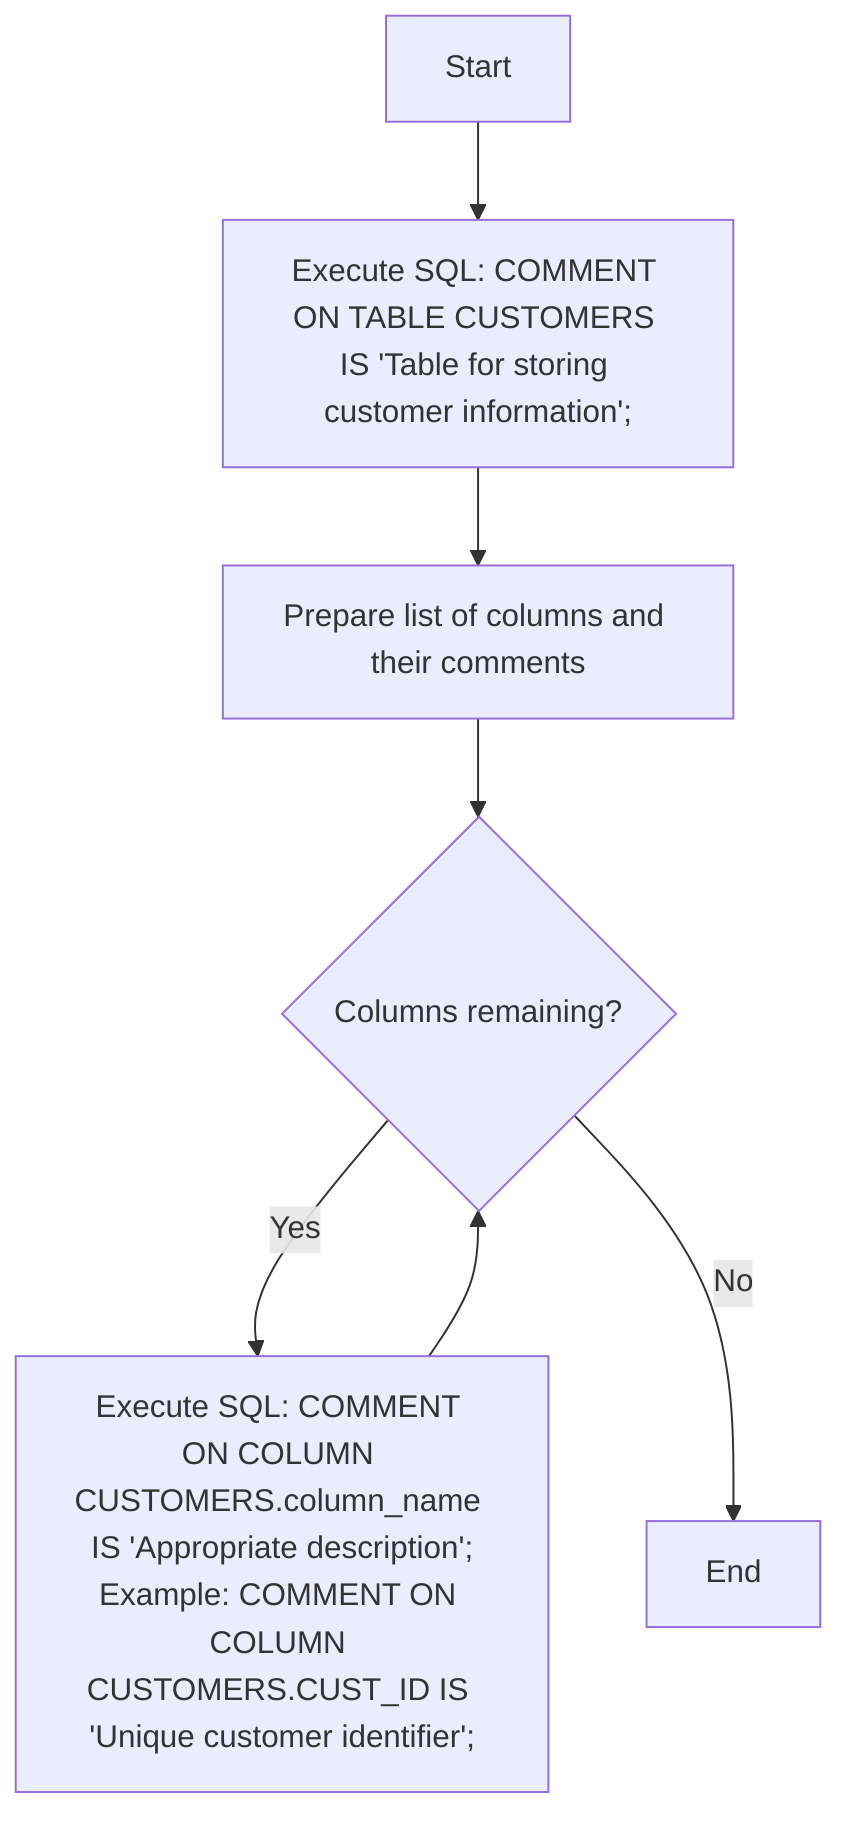 flowchart TD
    Start[Start] --> TableComment[Execute SQL: COMMENT ON TABLE CUSTOMERS IS 'Table for storing customer information';]
    TableComment --> Init[Prepare list of columns and their comments]
    Init --> Check{Columns remaining?}
    Check -->|Yes| ColumnComment[Execute SQL: COMMENT ON COLUMN CUSTOMERS.column_name IS 'Appropriate description';
Example: COMMENT ON COLUMN CUSTOMERS.CUST_ID IS 'Unique customer identifier';]
    ColumnComment --> Check
    Check -->|No| End[End]